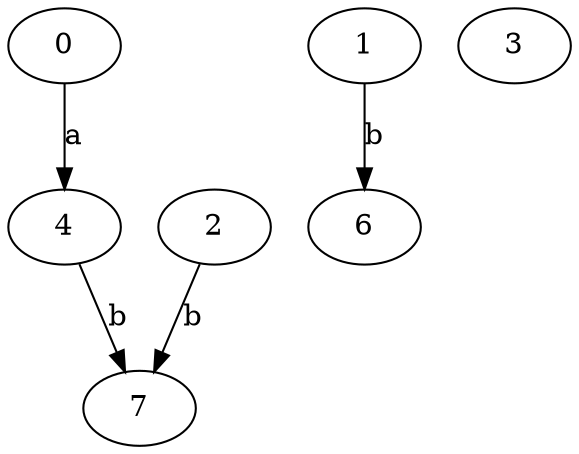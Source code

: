 strict digraph  {
0;
1;
2;
3;
4;
6;
7;
0 -> 4  [label=a];
1 -> 6  [label=b];
2 -> 7  [label=b];
4 -> 7  [label=b];
}
